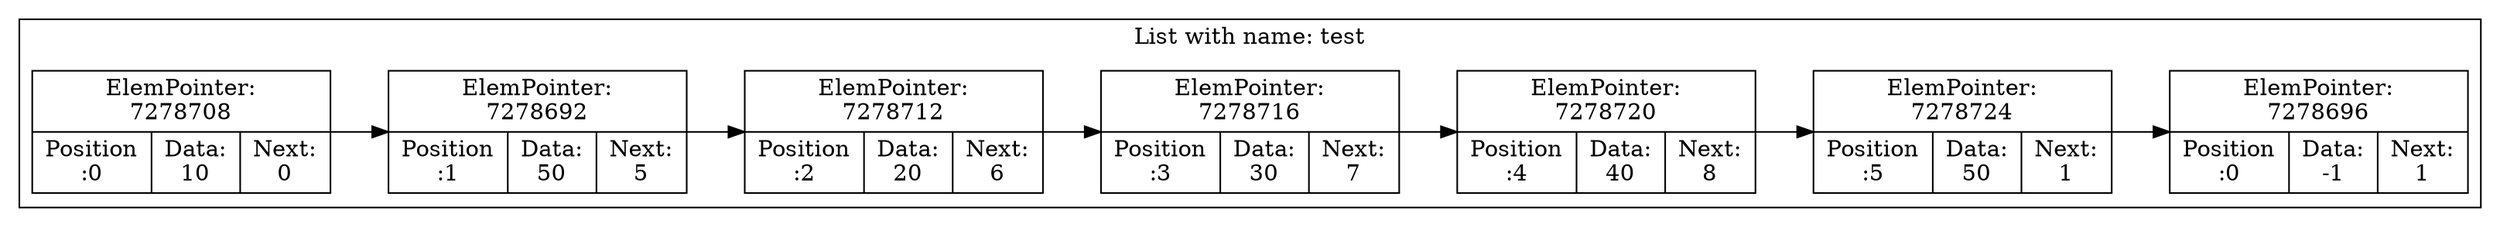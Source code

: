 digraph G{
rankdir=LR;
subgraph clusterlist {
0 [shape=record, label="ElemPointer:\n7278708 | {Position\n:0 | Data:\n10 | Next:\n0}"];
1 [shape=record, label="ElemPointer:\n7278692 | {Position\n:50 | Data:\n5 | Next:\n0}"];
0->1
1 [shape=record, label="ElemPointer:\n7278692 | {Position\n:1 | Data:\n50 | Next:\n5}"];
2 [shape=record, label="ElemPointer:\n7278712 | {Position\n:20 | Data:\n6 | Next:\n5}"];
1->2
2 [shape=record, label="ElemPointer:\n7278712 | {Position\n:2 | Data:\n20 | Next:\n6}"];
3 [shape=record, label="ElemPointer:\n7278716 | {Position\n:30 | Data:\n7 | Next:\n6}"];
2->3
3 [shape=record, label="ElemPointer:\n7278716 | {Position\n:3 | Data:\n30 | Next:\n7}"];
4 [shape=record, label="ElemPointer:\n7278720 | {Position\n:40 | Data:\n8 | Next:\n7}"];
3->4
4 [shape=record, label="ElemPointer:\n7278720 | {Position\n:4 | Data:\n40 | Next:\n8}"];
5 [shape=record, label="ElemPointer:\n7278724 | {Position\n:50 | Data:\n1 | Next:\n8}"];
4->5
5 [shape=record, label="ElemPointer:\n7278724 | {Position\n:5 | Data:\n50 | Next:\n1}"];
6 [shape=record, label="ElemPointer:\n7278696 | {Position\n:0 | Data:\n-1 | Next:\n1}"];
5->6
label = "List with name: test"}
}
